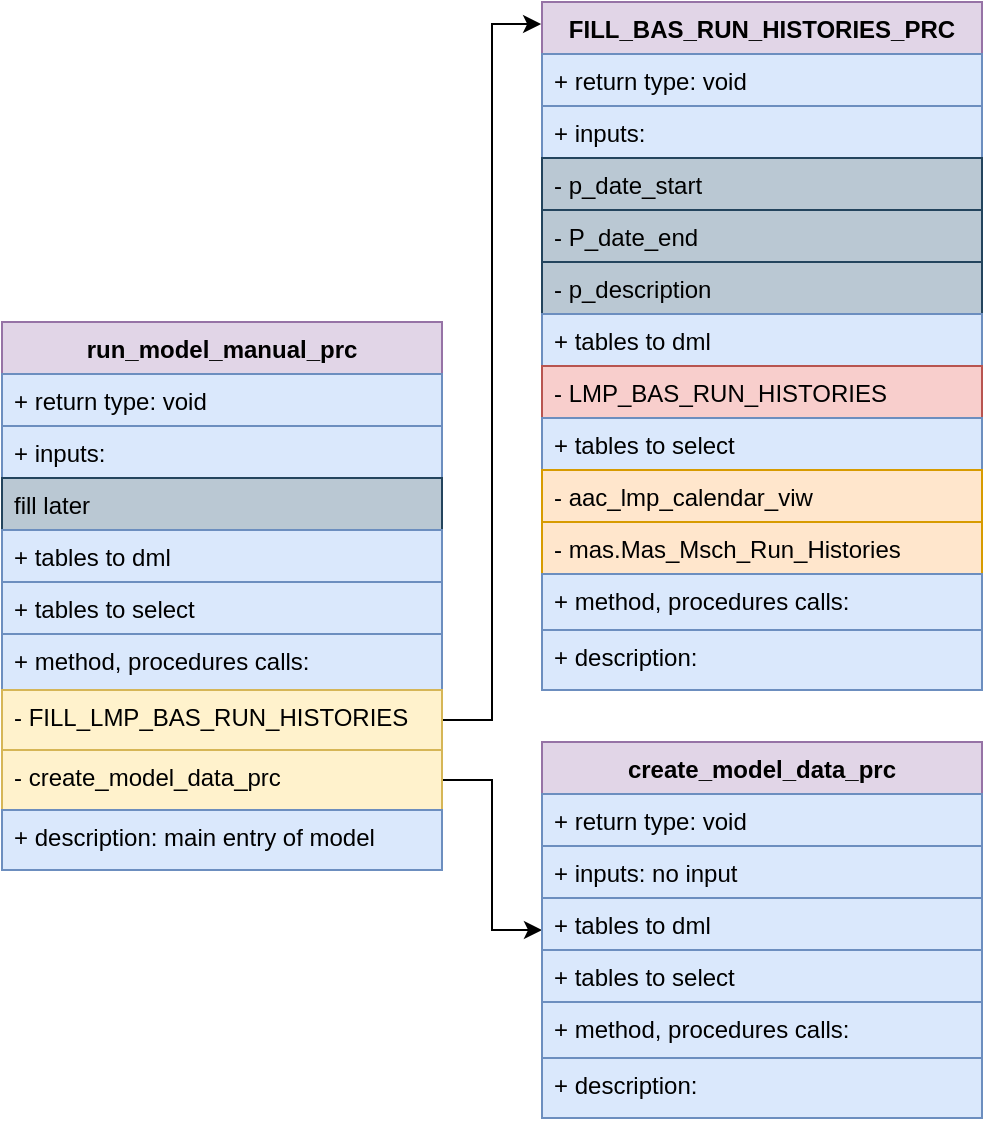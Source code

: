 <mxfile version="14.9.5" type="device"><diagram name="Page-1" id="c7558073-3199-34d8-9f00-42111426c3f3"><mxGraphModel dx="1021" dy="1698" grid="1" gridSize="10" guides="1" tooltips="1" connect="1" arrows="1" fold="1" page="1" pageScale="1" pageWidth="826" pageHeight="1169" background="none" math="0" shadow="0"><root><mxCell id="0"/><mxCell id="1" parent="0"/><mxCell id="mRpl7idS8cvK7nMNHs09-28" value="" style="edgeStyle=orthogonalEdgeStyle;rounded=0;orthogonalLoop=1;jettySize=auto;html=1;fontColor=#006600;exitX=1;exitY=0.5;exitDx=0;exitDy=0;entryX=-0.002;entryY=0.032;entryDx=0;entryDy=0;entryPerimeter=0;" edge="1" parent="1" source="mRpl7idS8cvK7nMNHs09-16" target="mRpl7idS8cvK7nMNHs09-19"><mxGeometry relative="1" as="geometry"/></mxCell><mxCell id="mRpl7idS8cvK7nMNHs09-52" value="" style="edgeStyle=orthogonalEdgeStyle;rounded=0;orthogonalLoop=1;jettySize=auto;html=1;fontColor=#006600;exitX=1;exitY=0.5;exitDx=0;exitDy=0;" edge="1" parent="1" source="mRpl7idS8cvK7nMNHs09-17" target="mRpl7idS8cvK7nMNHs09-42"><mxGeometry relative="1" as="geometry"/></mxCell><mxCell id="S6SZOyACsvyJOXtPdCZQ-239" value="run_model_manual_prc" style="swimlane;fontStyle=1;align=center;verticalAlign=top;childLayout=stackLayout;horizontal=1;startSize=26;horizontalStack=0;resizeParent=1;resizeParentMax=0;resizeLast=0;collapsible=1;marginBottom=0;fillColor=#e1d5e7;strokeColor=#9673a6;" parent="1" vertex="1"><mxGeometry x="120" y="130" width="220" height="274" as="geometry"><mxRectangle x="390" y="986" width="100" height="26" as="alternateBounds"/></mxGeometry></mxCell><mxCell id="S6SZOyACsvyJOXtPdCZQ-240" value="+ return type: void" style="text;align=left;verticalAlign=top;spacingLeft=4;spacingRight=4;overflow=hidden;rotatable=0;points=[[0,0.5],[1,0.5]];portConstraint=eastwest;fillColor=#dae8fc;strokeColor=#6c8ebf;" parent="S6SZOyACsvyJOXtPdCZQ-239" vertex="1"><mxGeometry y="26" width="220" height="26" as="geometry"/></mxCell><object label="+ inputs:" id="mRpl7idS8cvK7nMNHs09-39"><mxCell style="text;align=left;verticalAlign=top;spacingLeft=4;spacingRight=4;overflow=hidden;rotatable=0;points=[[0,0.5],[1,0.5]];portConstraint=eastwest;fillColor=#dae8fc;strokeColor=#6c8ebf;" vertex="1" parent="S6SZOyACsvyJOXtPdCZQ-239"><mxGeometry y="52" width="220" height="26" as="geometry"/></mxCell></object><object label="fill later" id="S6SZOyACsvyJOXtPdCZQ-242"><mxCell style="text;align=left;verticalAlign=top;spacingLeft=4;spacingRight=4;overflow=hidden;rotatable=0;points=[[0,0.5],[1,0.5]];portConstraint=eastwest;fillColor=#bac8d3;strokeColor=#23445d;" parent="S6SZOyACsvyJOXtPdCZQ-239" vertex="1"><mxGeometry y="78" width="220" height="26" as="geometry"/></mxCell></object><object label="+ tables to dml" id="S6SZOyACsvyJOXtPdCZQ-251"><mxCell style="text;strokeColor=#6c8ebf;fillColor=#dae8fc;align=left;verticalAlign=top;spacingLeft=4;spacingRight=4;overflow=hidden;rotatable=0;points=[[0,0.5],[1,0.5]];portConstraint=eastwest;" parent="S6SZOyACsvyJOXtPdCZQ-239" vertex="1"><mxGeometry y="104" width="220" height="26" as="geometry"/></mxCell></object><object label="+ tables to select" id="S6SZOyACsvyJOXtPdCZQ-253"><mxCell style="text;strokeColor=#6c8ebf;fillColor=#dae8fc;align=left;verticalAlign=top;spacingLeft=4;spacingRight=4;overflow=hidden;rotatable=0;points=[[0,0.5],[1,0.5]];portConstraint=eastwest;" parent="S6SZOyACsvyJOXtPdCZQ-239" vertex="1"><mxGeometry y="130" width="220" height="26" as="geometry"/></mxCell></object><object label="+ method, procedures calls:" id="S6SZOyACsvyJOXtPdCZQ-255"><mxCell style="text;align=left;verticalAlign=top;spacingLeft=4;spacingRight=4;overflow=hidden;rotatable=0;points=[[0,0.5],[1,0.5]];portConstraint=eastwest;whiteSpace=wrap;horizontal=1;fontStyle=0;fillColor=#dae8fc;strokeColor=#6c8ebf;" parent="S6SZOyACsvyJOXtPdCZQ-239" vertex="1"><mxGeometry y="156" width="220" height="28" as="geometry"/></mxCell></object><object label="- FILL_LMP_BAS_RUN_HISTORIES&#10;" id="mRpl7idS8cvK7nMNHs09-16"><mxCell style="text;fillColor=#fff2cc;align=left;verticalAlign=top;spacingLeft=4;spacingRight=4;overflow=hidden;rotatable=0;points=[[0,0.5],[1,0.5]];portConstraint=eastwest;whiteSpace=wrap;horizontal=1;fontStyle=0;glass=0;rounded=0;shadow=0;sketch=0;strokeColor=#d6b656;" vertex="1" parent="S6SZOyACsvyJOXtPdCZQ-239"><mxGeometry y="184" width="220" height="30" as="geometry"/></mxCell></object><object label="- create_model_data_prc" id="mRpl7idS8cvK7nMNHs09-17"><mxCell style="text;fillColor=#fff2cc;align=left;verticalAlign=top;spacingLeft=4;spacingRight=4;overflow=hidden;rotatable=0;points=[[0,0.5],[1,0.5]];portConstraint=eastwest;whiteSpace=wrap;horizontal=1;fontStyle=0;strokeColor=#d6b656;" vertex="1" parent="S6SZOyACsvyJOXtPdCZQ-239"><mxGeometry y="214" width="220" height="30" as="geometry"/></mxCell></object><object label="+ description: main entry of model&#10;&#10;&#10;&#10;&#10;" id="S6SZOyACsvyJOXtPdCZQ-246"><mxCell style="text;strokeColor=#6c8ebf;fillColor=#dae8fc;align=left;verticalAlign=top;spacingLeft=4;spacingRight=4;overflow=hidden;rotatable=0;points=[[0,0.5],[1,0.5]];portConstraint=eastwest;" parent="S6SZOyACsvyJOXtPdCZQ-239" vertex="1"><mxGeometry y="244" width="220" height="30" as="geometry"/></mxCell></object><mxCell id="mRpl7idS8cvK7nMNHs09-19" value="FILL_BAS_RUN_HISTORIES_PRC" style="swimlane;fontStyle=1;align=center;verticalAlign=top;childLayout=stackLayout;horizontal=1;startSize=26;horizontalStack=0;resizeParent=1;resizeParentMax=0;resizeLast=0;collapsible=1;marginBottom=0;fillColor=#e1d5e7;strokeColor=#9673a6;" vertex="1" parent="1"><mxGeometry x="390" y="-30" width="220" height="344" as="geometry"><mxRectangle x="390" y="986" width="100" height="26" as="alternateBounds"/></mxGeometry></mxCell><mxCell id="mRpl7idS8cvK7nMNHs09-20" value="+ return type: void" style="text;align=left;verticalAlign=top;spacingLeft=4;spacingRight=4;overflow=hidden;rotatable=0;points=[[0,0.5],[1,0.5]];portConstraint=eastwest;fillColor=#dae8fc;strokeColor=#6c8ebf;" vertex="1" parent="mRpl7idS8cvK7nMNHs09-19"><mxGeometry y="26" width="220" height="26" as="geometry"/></mxCell><object label="+ inputs: " id="mRpl7idS8cvK7nMNHs09-21"><mxCell style="text;align=left;verticalAlign=top;spacingLeft=4;spacingRight=4;overflow=hidden;rotatable=0;points=[[0,0.5],[1,0.5]];portConstraint=eastwest;fillColor=#dae8fc;strokeColor=#6c8ebf;" vertex="1" parent="mRpl7idS8cvK7nMNHs09-19"><mxGeometry y="52" width="220" height="26" as="geometry"/></mxCell></object><object label="- p_date_start" id="mRpl7idS8cvK7nMNHs09-33"><mxCell style="text;align=left;verticalAlign=top;spacingLeft=4;spacingRight=4;overflow=hidden;rotatable=0;points=[[0,0.5],[1,0.5]];portConstraint=eastwest;fillColor=#bac8d3;strokeColor=#23445d;" vertex="1" parent="mRpl7idS8cvK7nMNHs09-19"><mxGeometry y="78" width="220" height="26" as="geometry"/></mxCell></object><object label="- P_date_end" id="mRpl7idS8cvK7nMNHs09-34"><mxCell style="text;align=left;verticalAlign=top;spacingLeft=4;spacingRight=4;overflow=hidden;rotatable=0;points=[[0,0.5],[1,0.5]];portConstraint=eastwest;fillColor=#bac8d3;strokeColor=#23445d;" vertex="1" parent="mRpl7idS8cvK7nMNHs09-19"><mxGeometry y="104" width="220" height="26" as="geometry"/></mxCell></object><object label="- p_description" id="mRpl7idS8cvK7nMNHs09-35"><mxCell style="text;align=left;verticalAlign=top;spacingLeft=4;spacingRight=4;overflow=hidden;rotatable=0;points=[[0,0.5],[1,0.5]];portConstraint=eastwest;fillColor=#bac8d3;strokeColor=#23445d;" vertex="1" parent="mRpl7idS8cvK7nMNHs09-19"><mxGeometry y="130" width="220" height="26" as="geometry"/></mxCell></object><object label="+ tables to dml" id="mRpl7idS8cvK7nMNHs09-22"><mxCell style="text;strokeColor=#6c8ebf;fillColor=#dae8fc;align=left;verticalAlign=top;spacingLeft=4;spacingRight=4;overflow=hidden;rotatable=0;points=[[0,0.5],[1,0.5]];portConstraint=eastwest;" vertex="1" parent="mRpl7idS8cvK7nMNHs09-19"><mxGeometry y="156" width="220" height="26" as="geometry"/></mxCell></object><object label="- LMP_BAS_RUN_HISTORIES" id="mRpl7idS8cvK7nMNHs09-32"><mxCell style="text;strokeColor=#b85450;fillColor=#f8cecc;align=left;verticalAlign=top;spacingLeft=4;spacingRight=4;overflow=hidden;rotatable=0;points=[[0,0.5],[1,0.5]];portConstraint=eastwest;" vertex="1" parent="mRpl7idS8cvK7nMNHs09-19"><mxGeometry y="182" width="220" height="26" as="geometry"/></mxCell></object><object label="+ tables to select" id="mRpl7idS8cvK7nMNHs09-23"><mxCell style="text;strokeColor=#6c8ebf;fillColor=#dae8fc;align=left;verticalAlign=top;spacingLeft=4;spacingRight=4;overflow=hidden;rotatable=0;points=[[0,0.5],[1,0.5]];portConstraint=eastwest;" vertex="1" parent="mRpl7idS8cvK7nMNHs09-19"><mxGeometry y="208" width="220" height="26" as="geometry"/></mxCell></object><object label="- aac_lmp_calendar_viw" id="mRpl7idS8cvK7nMNHs09-29"><mxCell style="text;strokeColor=#d79b00;fillColor=#ffe6cc;align=left;verticalAlign=top;spacingLeft=4;spacingRight=4;overflow=hidden;rotatable=0;points=[[0,0.5],[1,0.5]];portConstraint=eastwest;" vertex="1" parent="mRpl7idS8cvK7nMNHs09-19"><mxGeometry y="234" width="220" height="26" as="geometry"/></mxCell></object><object label="- mas.Mas_Msch_Run_Histories" id="mRpl7idS8cvK7nMNHs09-30"><mxCell style="text;strokeColor=#d79b00;fillColor=#ffe6cc;align=left;verticalAlign=top;spacingLeft=4;spacingRight=4;overflow=hidden;rotatable=0;points=[[0,0.5],[1,0.5]];portConstraint=eastwest;" vertex="1" parent="mRpl7idS8cvK7nMNHs09-19"><mxGeometry y="260" width="220" height="26" as="geometry"/></mxCell></object><object label="+ method, procedures calls:" id="mRpl7idS8cvK7nMNHs09-24"><mxCell style="text;align=left;verticalAlign=top;spacingLeft=4;spacingRight=4;overflow=hidden;rotatable=0;points=[[0,0.5],[1,0.5]];portConstraint=eastwest;whiteSpace=wrap;horizontal=1;fontStyle=0;fillColor=#dae8fc;strokeColor=#6c8ebf;" vertex="1" parent="mRpl7idS8cvK7nMNHs09-19"><mxGeometry y="286" width="220" height="28" as="geometry"/></mxCell></object><object label="+ description: " id="mRpl7idS8cvK7nMNHs09-27"><mxCell style="text;strokeColor=#6c8ebf;fillColor=#dae8fc;align=left;verticalAlign=top;spacingLeft=4;spacingRight=4;overflow=hidden;rotatable=0;points=[[0,0.5],[1,0.5]];portConstraint=eastwest;" vertex="1" parent="mRpl7idS8cvK7nMNHs09-19"><mxGeometry y="314" width="220" height="30" as="geometry"/></mxCell></object><mxCell id="mRpl7idS8cvK7nMNHs09-42" value="create_model_data_prc" style="swimlane;fontStyle=1;align=center;verticalAlign=top;childLayout=stackLayout;horizontal=1;startSize=26;horizontalStack=0;resizeParent=1;resizeParentMax=0;resizeLast=0;collapsible=1;marginBottom=0;fillColor=#e1d5e7;strokeColor=#9673a6;" vertex="1" parent="1"><mxGeometry x="390" y="340" width="220" height="188" as="geometry"><mxRectangle x="390" y="986" width="100" height="26" as="alternateBounds"/></mxGeometry></mxCell><mxCell id="mRpl7idS8cvK7nMNHs09-43" value="+ return type: void" style="text;align=left;verticalAlign=top;spacingLeft=4;spacingRight=4;overflow=hidden;rotatable=0;points=[[0,0.5],[1,0.5]];portConstraint=eastwest;fillColor=#dae8fc;strokeColor=#6c8ebf;" vertex="1" parent="mRpl7idS8cvK7nMNHs09-42"><mxGeometry y="26" width="220" height="26" as="geometry"/></mxCell><object label="+ inputs: no input" id="mRpl7idS8cvK7nMNHs09-44"><mxCell style="text;align=left;verticalAlign=top;spacingLeft=4;spacingRight=4;overflow=hidden;rotatable=0;points=[[0,0.5],[1,0.5]];portConstraint=eastwest;fillColor=#dae8fc;strokeColor=#6c8ebf;" vertex="1" parent="mRpl7idS8cvK7nMNHs09-42"><mxGeometry y="52" width="220" height="26" as="geometry"/></mxCell></object><object label="+ tables to dml" id="mRpl7idS8cvK7nMNHs09-46"><mxCell style="text;strokeColor=#6c8ebf;fillColor=#dae8fc;align=left;verticalAlign=top;spacingLeft=4;spacingRight=4;overflow=hidden;rotatable=0;points=[[0,0.5],[1,0.5]];portConstraint=eastwest;" vertex="1" parent="mRpl7idS8cvK7nMNHs09-42"><mxGeometry y="78" width="220" height="26" as="geometry"/></mxCell></object><object label="+ tables to select" id="mRpl7idS8cvK7nMNHs09-47"><mxCell style="text;strokeColor=#6c8ebf;fillColor=#dae8fc;align=left;verticalAlign=top;spacingLeft=4;spacingRight=4;overflow=hidden;rotatable=0;points=[[0,0.5],[1,0.5]];portConstraint=eastwest;" vertex="1" parent="mRpl7idS8cvK7nMNHs09-42"><mxGeometry y="104" width="220" height="26" as="geometry"/></mxCell></object><object label="+ method, procedures calls:" id="mRpl7idS8cvK7nMNHs09-48"><mxCell style="text;align=left;verticalAlign=top;spacingLeft=4;spacingRight=4;overflow=hidden;rotatable=0;points=[[0,0.5],[1,0.5]];portConstraint=eastwest;whiteSpace=wrap;horizontal=1;fontStyle=0;fillColor=#dae8fc;strokeColor=#6c8ebf;" vertex="1" parent="mRpl7idS8cvK7nMNHs09-42"><mxGeometry y="130" width="220" height="28" as="geometry"/></mxCell></object><object label="+ description: &#10;&#10;&#10;&#10;&#10;" id="mRpl7idS8cvK7nMNHs09-51"><mxCell style="text;strokeColor=#6c8ebf;fillColor=#dae8fc;align=left;verticalAlign=top;spacingLeft=4;spacingRight=4;overflow=hidden;rotatable=0;points=[[0,0.5],[1,0.5]];portConstraint=eastwest;" vertex="1" parent="mRpl7idS8cvK7nMNHs09-42"><mxGeometry y="158" width="220" height="30" as="geometry"/></mxCell></object></root></mxGraphModel></diagram></mxfile>